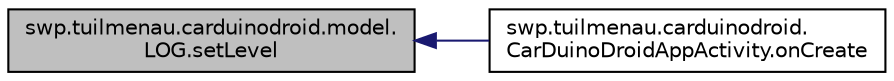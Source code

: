 digraph "swp.tuilmenau.carduinodroid.model.LOG.setLevel"
{
  edge [fontname="Helvetica",fontsize="10",labelfontname="Helvetica",labelfontsize="10"];
  node [fontname="Helvetica",fontsize="10",shape=record];
  rankdir="LR";
  Node1 [label="swp.tuilmenau.carduinodroid.model.\lLOG.setLevel",height=0.2,width=0.4,color="black", fillcolor="grey75", style="filled", fontcolor="black"];
  Node1 -> Node2 [dir="back",color="midnightblue",fontsize="10",style="solid",fontname="Helvetica"];
  Node2 [label="swp.tuilmenau.carduinodroid.\lCarDuinoDroidAppActivity.onCreate",height=0.2,width=0.4,color="black", fillcolor="white", style="filled",URL="$classswp_1_1tuilmenau_1_1carduinodroid_1_1_car_duino_droid_app_activity.html#ae4a6735db6fc327f84d1fa9f32d1831c"];
}
